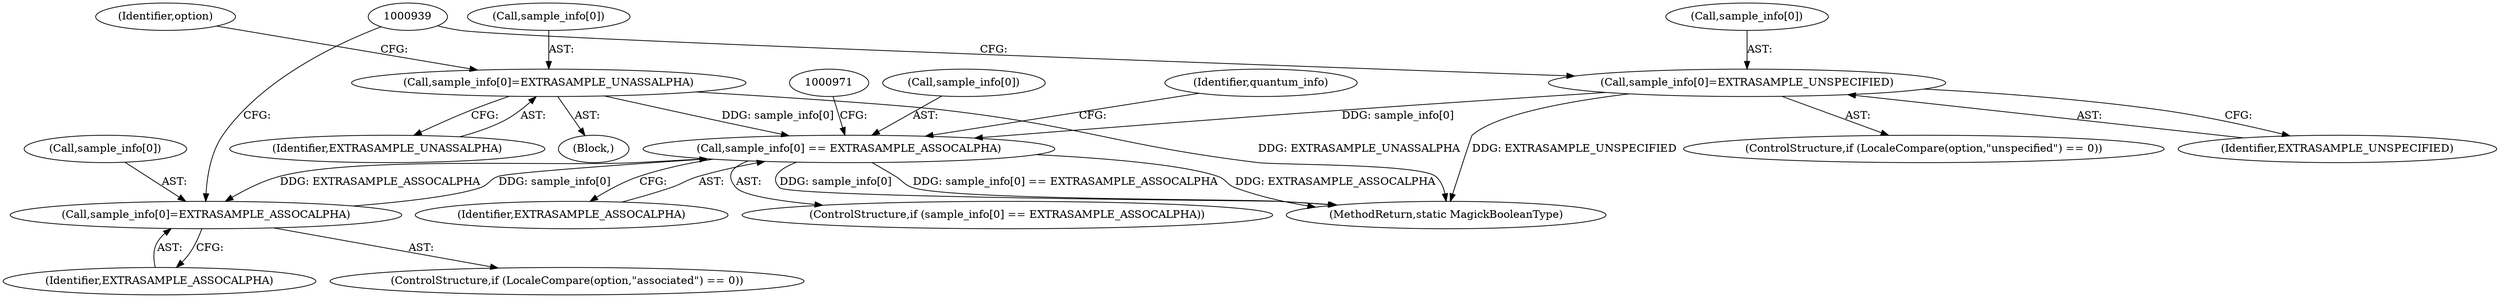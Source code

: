 digraph "0_ImageMagick_f983dcdf9c178e0cbc49608a78713c5669aa1bb5@array" {
"1000962" [label="(Call,sample_info[0] == EXTRASAMPLE_ASSOCALPHA)"];
"1000898" [label="(Call,sample_info[0]=EXTRASAMPLE_UNASSALPHA)"];
"1000933" [label="(Call,sample_info[0]=EXTRASAMPLE_UNSPECIFIED)"];
"1000921" [label="(Call,sample_info[0]=EXTRASAMPLE_ASSOCALPHA)"];
"1000962" [label="(Call,sample_info[0] == EXTRASAMPLE_ASSOCALPHA)"];
"1000933" [label="(Call,sample_info[0]=EXTRASAMPLE_UNSPECIFIED)"];
"1000925" [label="(Identifier,EXTRASAMPLE_ASSOCALPHA)"];
"1002800" [label="(MethodReturn,static MagickBooleanType)"];
"1000961" [label="(ControlStructure,if (sample_info[0] == EXTRASAMPLE_ASSOCALPHA))"];
"1000898" [label="(Call,sample_info[0]=EXTRASAMPLE_UNASSALPHA)"];
"1000902" [label="(Identifier,EXTRASAMPLE_UNASSALPHA)"];
"1000891" [label="(Block,)"];
"1000927" [label="(ControlStructure,if (LocaleCompare(option,\"unspecified\") == 0))"];
"1000899" [label="(Call,sample_info[0])"];
"1000922" [label="(Call,sample_info[0])"];
"1000962" [label="(Call,sample_info[0] == EXTRASAMPLE_ASSOCALPHA)"];
"1000963" [label="(Call,sample_info[0])"];
"1000966" [label="(Identifier,EXTRASAMPLE_ASSOCALPHA)"];
"1000904" [label="(Identifier,option)"];
"1000915" [label="(ControlStructure,if (LocaleCompare(option,\"associated\") == 0))"];
"1000937" [label="(Identifier,EXTRASAMPLE_UNSPECIFIED)"];
"1000968" [label="(Identifier,quantum_info)"];
"1000934" [label="(Call,sample_info[0])"];
"1000921" [label="(Call,sample_info[0]=EXTRASAMPLE_ASSOCALPHA)"];
"1000962" -> "1000961"  [label="AST: "];
"1000962" -> "1000966"  [label="CFG: "];
"1000963" -> "1000962"  [label="AST: "];
"1000966" -> "1000962"  [label="AST: "];
"1000968" -> "1000962"  [label="CFG: "];
"1000971" -> "1000962"  [label="CFG: "];
"1000962" -> "1002800"  [label="DDG: sample_info[0] == EXTRASAMPLE_ASSOCALPHA"];
"1000962" -> "1002800"  [label="DDG: EXTRASAMPLE_ASSOCALPHA"];
"1000962" -> "1002800"  [label="DDG: sample_info[0]"];
"1000962" -> "1000921"  [label="DDG: EXTRASAMPLE_ASSOCALPHA"];
"1000898" -> "1000962"  [label="DDG: sample_info[0]"];
"1000933" -> "1000962"  [label="DDG: sample_info[0]"];
"1000921" -> "1000962"  [label="DDG: sample_info[0]"];
"1000898" -> "1000891"  [label="AST: "];
"1000898" -> "1000902"  [label="CFG: "];
"1000899" -> "1000898"  [label="AST: "];
"1000902" -> "1000898"  [label="AST: "];
"1000904" -> "1000898"  [label="CFG: "];
"1000898" -> "1002800"  [label="DDG: EXTRASAMPLE_UNASSALPHA"];
"1000933" -> "1000927"  [label="AST: "];
"1000933" -> "1000937"  [label="CFG: "];
"1000934" -> "1000933"  [label="AST: "];
"1000937" -> "1000933"  [label="AST: "];
"1000939" -> "1000933"  [label="CFG: "];
"1000933" -> "1002800"  [label="DDG: EXTRASAMPLE_UNSPECIFIED"];
"1000921" -> "1000915"  [label="AST: "];
"1000921" -> "1000925"  [label="CFG: "];
"1000922" -> "1000921"  [label="AST: "];
"1000925" -> "1000921"  [label="AST: "];
"1000939" -> "1000921"  [label="CFG: "];
}
